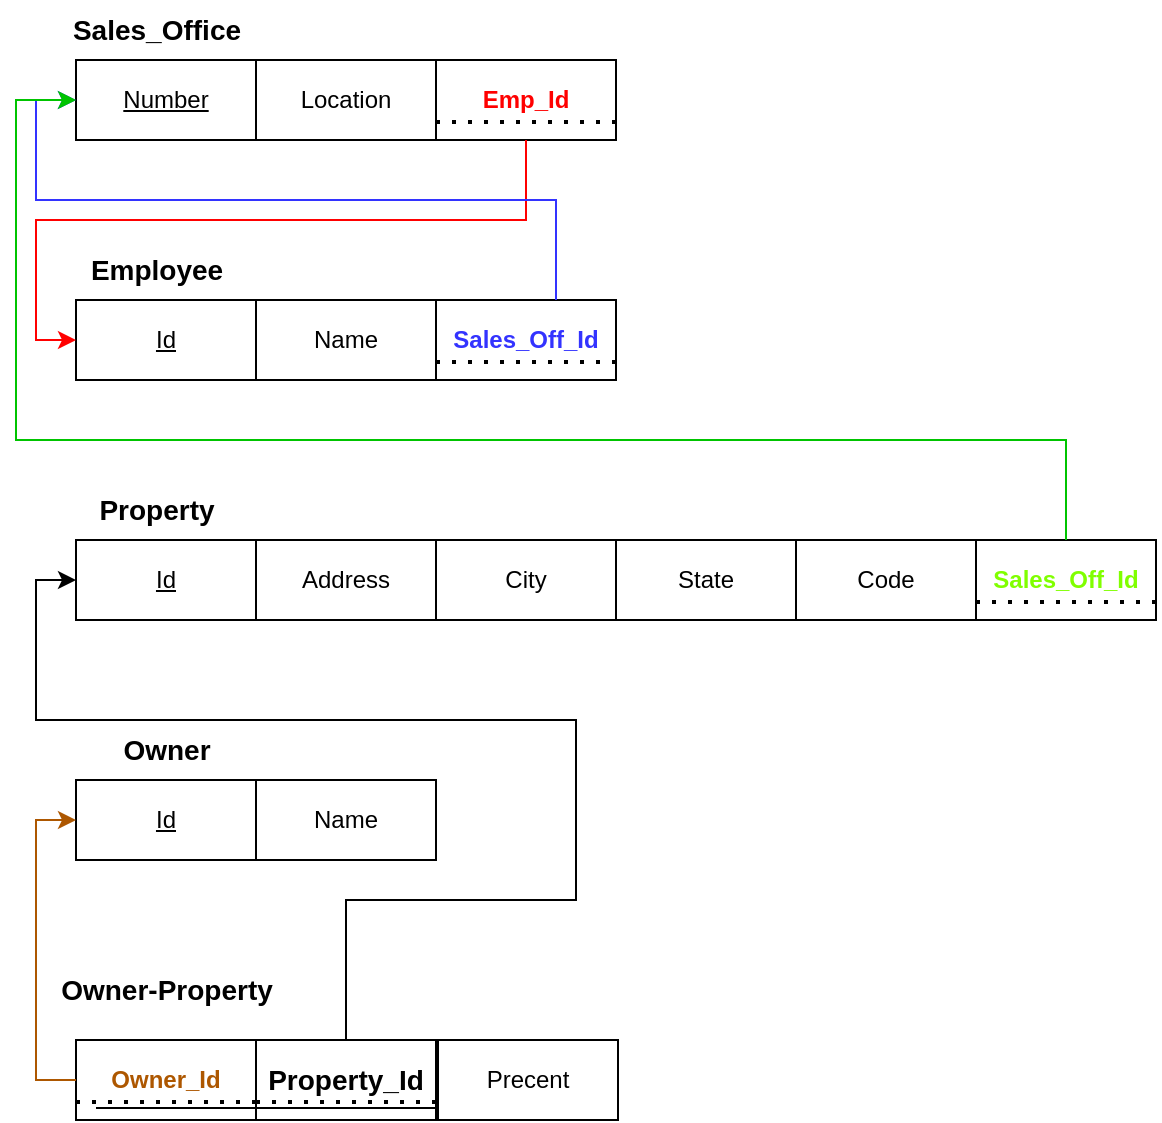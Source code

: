 <mxfile version="24.3.1" type="github">
  <diagram id="A5cJHawdjld3FPZDAL6I" name="Page-2">
    <mxGraphModel dx="1674" dy="772" grid="1" gridSize="10" guides="1" tooltips="1" connect="1" arrows="1" fold="1" page="1" pageScale="1" pageWidth="827" pageHeight="1169" math="0" shadow="0">
      <root>
        <mxCell id="0" />
        <mxCell id="1" parent="0" />
        <mxCell id="deF-hScABmhRtiWkvt6I-1" value="" style="group" vertex="1" connectable="0" parent="1">
          <mxGeometry x="41" y="70" width="450" height="40" as="geometry" />
        </mxCell>
        <mxCell id="deF-hScABmhRtiWkvt6I-2" value="&lt;u&gt;Number&lt;/u&gt;" style="rounded=0;whiteSpace=wrap;html=1;" vertex="1" parent="deF-hScABmhRtiWkvt6I-1">
          <mxGeometry x="-1" width="90" height="40" as="geometry" />
        </mxCell>
        <mxCell id="deF-hScABmhRtiWkvt6I-3" value="Location" style="rounded=0;whiteSpace=wrap;html=1;" vertex="1" parent="deF-hScABmhRtiWkvt6I-1">
          <mxGeometry x="89" width="90" height="40" as="geometry" />
        </mxCell>
        <mxCell id="deF-hScABmhRtiWkvt6I-7" value="&lt;b&gt;&lt;font style=&quot;font-size: 14px;&quot;&gt;Sales_Office&lt;/font&gt;&lt;/b&gt;" style="text;html=1;align=center;verticalAlign=middle;resizable=0;points=[];autosize=1;strokeColor=none;fillColor=none;" vertex="1" parent="deF-hScABmhRtiWkvt6I-1">
          <mxGeometry x="-16" y="-30" width="110" height="30" as="geometry" />
        </mxCell>
        <mxCell id="deF-hScABmhRtiWkvt6I-11" value="" style="group" vertex="1" connectable="0" parent="1">
          <mxGeometry x="40" y="310" width="450" height="40" as="geometry" />
        </mxCell>
        <mxCell id="deF-hScABmhRtiWkvt6I-12" value="&lt;u&gt;Id&lt;/u&gt;" style="rounded=0;whiteSpace=wrap;html=1;" vertex="1" parent="deF-hScABmhRtiWkvt6I-11">
          <mxGeometry width="90" height="40" as="geometry" />
        </mxCell>
        <mxCell id="deF-hScABmhRtiWkvt6I-13" value="Address" style="rounded=0;whiteSpace=wrap;html=1;" vertex="1" parent="deF-hScABmhRtiWkvt6I-11">
          <mxGeometry x="90" width="90" height="40" as="geometry" />
        </mxCell>
        <mxCell id="deF-hScABmhRtiWkvt6I-14" value="City" style="rounded=0;whiteSpace=wrap;html=1;" vertex="1" parent="deF-hScABmhRtiWkvt6I-11">
          <mxGeometry x="180" width="90" height="40" as="geometry" />
        </mxCell>
        <mxCell id="deF-hScABmhRtiWkvt6I-15" value="Code" style="rounded=0;whiteSpace=wrap;html=1;" vertex="1" parent="deF-hScABmhRtiWkvt6I-11">
          <mxGeometry x="360" width="90" height="40" as="geometry" />
        </mxCell>
        <mxCell id="deF-hScABmhRtiWkvt6I-16" value="State" style="rounded=0;whiteSpace=wrap;html=1;" vertex="1" parent="deF-hScABmhRtiWkvt6I-11">
          <mxGeometry x="270" width="90" height="40" as="geometry" />
        </mxCell>
        <mxCell id="deF-hScABmhRtiWkvt6I-17" value="&lt;b&gt;&lt;font style=&quot;font-size: 14px;&quot;&gt;Property&lt;/font&gt;&lt;/b&gt;" style="text;html=1;align=center;verticalAlign=middle;resizable=0;points=[];autosize=1;strokeColor=none;fillColor=none;" vertex="1" parent="1">
          <mxGeometry x="40" y="280" width="80" height="30" as="geometry" />
        </mxCell>
        <mxCell id="deF-hScABmhRtiWkvt6I-18" value="" style="group" vertex="1" connectable="0" parent="1">
          <mxGeometry x="130" y="560" width="90" height="40" as="geometry" />
        </mxCell>
        <mxCell id="deF-hScABmhRtiWkvt6I-19" value="&lt;b style=&quot;text-wrap: nowrap;&quot;&gt;&lt;font style=&quot;font-size: 14px;&quot;&gt;Property_Id&lt;/font&gt;&lt;/b&gt;" style="rounded=0;whiteSpace=wrap;html=1;" vertex="1" parent="deF-hScABmhRtiWkvt6I-18">
          <mxGeometry width="90" height="40" as="geometry" />
        </mxCell>
        <mxCell id="deF-hScABmhRtiWkvt6I-20" value="" style="endArrow=none;dashed=1;html=1;dashPattern=1 3;strokeWidth=2;rounded=0;" edge="1" parent="deF-hScABmhRtiWkvt6I-18">
          <mxGeometry width="50" height="50" relative="1" as="geometry">
            <mxPoint y="31" as="sourcePoint" />
            <mxPoint x="90" y="31" as="targetPoint" />
          </mxGeometry>
        </mxCell>
        <mxCell id="deF-hScABmhRtiWkvt6I-21" value="&lt;u&gt;Id&lt;/u&gt;" style="rounded=0;whiteSpace=wrap;html=1;" vertex="1" parent="1">
          <mxGeometry x="40" y="190" width="90" height="40" as="geometry" />
        </mxCell>
        <mxCell id="deF-hScABmhRtiWkvt6I-22" value="Name" style="rounded=0;whiteSpace=wrap;html=1;" vertex="1" parent="1">
          <mxGeometry x="130" y="190" width="90" height="40" as="geometry" />
        </mxCell>
        <mxCell id="deF-hScABmhRtiWkvt6I-23" value="&lt;b&gt;&lt;font style=&quot;font-size: 14px;&quot;&gt;Employee&lt;/font&gt;&lt;/b&gt;" style="text;html=1;align=center;verticalAlign=middle;resizable=0;points=[];autosize=1;strokeColor=none;fillColor=none;" vertex="1" parent="1">
          <mxGeometry x="35" y="160" width="90" height="30" as="geometry" />
        </mxCell>
        <mxCell id="deF-hScABmhRtiWkvt6I-24" value="&lt;u&gt;Id&lt;/u&gt;" style="rounded=0;whiteSpace=wrap;html=1;" vertex="1" parent="1">
          <mxGeometry x="40" y="430" width="90" height="40" as="geometry" />
        </mxCell>
        <mxCell id="deF-hScABmhRtiWkvt6I-25" value="Name" style="rounded=0;whiteSpace=wrap;html=1;" vertex="1" parent="1">
          <mxGeometry x="130" y="430" width="90" height="40" as="geometry" />
        </mxCell>
        <mxCell id="deF-hScABmhRtiWkvt6I-26" value="&lt;b&gt;&lt;font style=&quot;font-size: 14px;&quot;&gt;Owner&lt;/font&gt;&lt;/b&gt;" style="text;html=1;align=center;verticalAlign=middle;resizable=0;points=[];autosize=1;strokeColor=none;fillColor=none;" vertex="1" parent="1">
          <mxGeometry x="50" y="400" width="70" height="30" as="geometry" />
        </mxCell>
        <mxCell id="deF-hScABmhRtiWkvt6I-27" value="" style="group" vertex="1" connectable="0" parent="1">
          <mxGeometry x="220" y="70" width="90" height="40" as="geometry" />
        </mxCell>
        <mxCell id="deF-hScABmhRtiWkvt6I-28" value="&lt;font color=&quot;#ff0000&quot;&gt;&lt;b&gt;Emp_Id&lt;/b&gt;&lt;/font&gt;" style="rounded=0;whiteSpace=wrap;html=1;" vertex="1" parent="deF-hScABmhRtiWkvt6I-27">
          <mxGeometry width="90" height="40" as="geometry" />
        </mxCell>
        <mxCell id="deF-hScABmhRtiWkvt6I-29" value="" style="endArrow=none;dashed=1;html=1;dashPattern=1 3;strokeWidth=2;rounded=0;" edge="1" parent="deF-hScABmhRtiWkvt6I-27">
          <mxGeometry width="50" height="50" relative="1" as="geometry">
            <mxPoint y="31" as="sourcePoint" />
            <mxPoint x="90" y="31" as="targetPoint" />
          </mxGeometry>
        </mxCell>
        <mxCell id="deF-hScABmhRtiWkvt6I-30" style="edgeStyle=orthogonalEdgeStyle;rounded=0;orthogonalLoop=1;jettySize=auto;html=1;exitX=0.5;exitY=1;exitDx=0;exitDy=0;entryX=0;entryY=0.5;entryDx=0;entryDy=0;strokeColor=#FF0000;" edge="1" parent="1" source="deF-hScABmhRtiWkvt6I-28" target="deF-hScABmhRtiWkvt6I-21">
          <mxGeometry relative="1" as="geometry" />
        </mxCell>
        <mxCell id="deF-hScABmhRtiWkvt6I-31" value="" style="group" vertex="1" connectable="0" parent="1">
          <mxGeometry x="220" y="190" width="90" height="40" as="geometry" />
        </mxCell>
        <mxCell id="deF-hScABmhRtiWkvt6I-32" value="&lt;b style=&quot;&quot;&gt;&lt;font color=&quot;#3333ff&quot;&gt;Sales_Off_Id&lt;/font&gt;&lt;/b&gt;" style="rounded=0;whiteSpace=wrap;html=1;" vertex="1" parent="deF-hScABmhRtiWkvt6I-31">
          <mxGeometry width="90" height="40" as="geometry" />
        </mxCell>
        <mxCell id="deF-hScABmhRtiWkvt6I-33" value="" style="endArrow=none;dashed=1;html=1;dashPattern=1 3;strokeWidth=2;rounded=0;" edge="1" parent="deF-hScABmhRtiWkvt6I-31">
          <mxGeometry width="50" height="50" relative="1" as="geometry">
            <mxPoint y="31" as="sourcePoint" />
            <mxPoint x="90" y="31" as="targetPoint" />
          </mxGeometry>
        </mxCell>
        <mxCell id="deF-hScABmhRtiWkvt6I-34" style="edgeStyle=orthogonalEdgeStyle;rounded=0;orthogonalLoop=1;jettySize=auto;html=1;entryX=0;entryY=0.5;entryDx=0;entryDy=0;strokeColor=#3333FF;" edge="1" parent="1" source="deF-hScABmhRtiWkvt6I-32" target="deF-hScABmhRtiWkvt6I-2">
          <mxGeometry relative="1" as="geometry">
            <Array as="points">
              <mxPoint x="280" y="140" />
              <mxPoint x="20" y="140" />
              <mxPoint x="20" y="90" />
            </Array>
          </mxGeometry>
        </mxCell>
        <mxCell id="deF-hScABmhRtiWkvt6I-35" value="" style="group" vertex="1" connectable="0" parent="1">
          <mxGeometry x="490" y="310" width="90" height="40" as="geometry" />
        </mxCell>
        <mxCell id="deF-hScABmhRtiWkvt6I-36" value="&lt;b style=&quot;&quot;&gt;&lt;font color=&quot;#80ff00&quot;&gt;Sales_Off_Id&lt;/font&gt;&lt;/b&gt;" style="rounded=0;whiteSpace=wrap;html=1;" vertex="1" parent="deF-hScABmhRtiWkvt6I-35">
          <mxGeometry width="90" height="40" as="geometry" />
        </mxCell>
        <mxCell id="deF-hScABmhRtiWkvt6I-37" value="" style="endArrow=none;dashed=1;html=1;dashPattern=1 3;strokeWidth=2;rounded=0;" edge="1" parent="deF-hScABmhRtiWkvt6I-35">
          <mxGeometry width="50" height="50" relative="1" as="geometry">
            <mxPoint y="31" as="sourcePoint" />
            <mxPoint x="90" y="31" as="targetPoint" />
          </mxGeometry>
        </mxCell>
        <mxCell id="deF-hScABmhRtiWkvt6I-38" style="edgeStyle=orthogonalEdgeStyle;rounded=0;orthogonalLoop=1;jettySize=auto;html=1;entryX=0;entryY=0.5;entryDx=0;entryDy=0;strokeColor=#00C400;" edge="1" parent="1" source="deF-hScABmhRtiWkvt6I-36" target="deF-hScABmhRtiWkvt6I-2">
          <mxGeometry relative="1" as="geometry">
            <Array as="points">
              <mxPoint x="535" y="260" />
              <mxPoint x="10" y="260" />
              <mxPoint x="10" y="90" />
            </Array>
          </mxGeometry>
        </mxCell>
        <mxCell id="deF-hScABmhRtiWkvt6I-41" value="&lt;b&gt;&lt;font style=&quot;font-size: 14px;&quot;&gt;Owner-Property&lt;/font&gt;&lt;/b&gt;" style="text;html=1;align=center;verticalAlign=middle;resizable=0;points=[];autosize=1;strokeColor=none;fillColor=none;" vertex="1" parent="1">
          <mxGeometry x="20" y="520" width="130" height="30" as="geometry" />
        </mxCell>
        <mxCell id="deF-hScABmhRtiWkvt6I-42" value="" style="group" vertex="1" connectable="0" parent="1">
          <mxGeometry x="40" y="560" width="90" height="40" as="geometry" />
        </mxCell>
        <mxCell id="deF-hScABmhRtiWkvt6I-43" value="&lt;b style=&quot;&quot;&gt;&lt;font color=&quot;#ad5700&quot;&gt;Owner_Id&lt;/font&gt;&lt;/b&gt;" style="rounded=0;whiteSpace=wrap;html=1;" vertex="1" parent="deF-hScABmhRtiWkvt6I-42">
          <mxGeometry width="90" height="40" as="geometry" />
        </mxCell>
        <mxCell id="deF-hScABmhRtiWkvt6I-44" value="" style="endArrow=none;dashed=1;html=1;dashPattern=1 3;strokeWidth=2;rounded=0;" edge="1" parent="deF-hScABmhRtiWkvt6I-42">
          <mxGeometry width="50" height="50" relative="1" as="geometry">
            <mxPoint y="31" as="sourcePoint" />
            <mxPoint x="90" y="31" as="targetPoint" />
          </mxGeometry>
        </mxCell>
        <mxCell id="deF-hScABmhRtiWkvt6I-46" style="edgeStyle=orthogonalEdgeStyle;rounded=0;orthogonalLoop=1;jettySize=auto;html=1;exitX=0;exitY=0.5;exitDx=0;exitDy=0;entryX=0;entryY=0.5;entryDx=0;entryDy=0;strokeColor=#AD5700;" edge="1" parent="1" source="deF-hScABmhRtiWkvt6I-43" target="deF-hScABmhRtiWkvt6I-24">
          <mxGeometry relative="1" as="geometry" />
        </mxCell>
        <mxCell id="deF-hScABmhRtiWkvt6I-47" style="edgeStyle=orthogonalEdgeStyle;rounded=0;orthogonalLoop=1;jettySize=auto;html=1;entryX=0;entryY=0.5;entryDx=0;entryDy=0;" edge="1" parent="1" source="deF-hScABmhRtiWkvt6I-19" target="deF-hScABmhRtiWkvt6I-12">
          <mxGeometry relative="1" as="geometry">
            <Array as="points">
              <mxPoint x="175" y="490" />
              <mxPoint x="290" y="490" />
              <mxPoint x="290" y="400" />
              <mxPoint x="20" y="400" />
              <mxPoint x="20" y="330" />
            </Array>
          </mxGeometry>
        </mxCell>
        <mxCell id="deF-hScABmhRtiWkvt6I-48" value="Precent" style="rounded=0;whiteSpace=wrap;html=1;" vertex="1" parent="1">
          <mxGeometry x="221" y="560" width="90" height="40" as="geometry" />
        </mxCell>
        <mxCell id="deF-hScABmhRtiWkvt6I-49" value="" style="endArrow=none;html=1;rounded=0;" edge="1" parent="1">
          <mxGeometry width="50" height="50" relative="1" as="geometry">
            <mxPoint x="50" y="594" as="sourcePoint" />
            <mxPoint x="220" y="594" as="targetPoint" />
          </mxGeometry>
        </mxCell>
      </root>
    </mxGraphModel>
  </diagram>
</mxfile>
